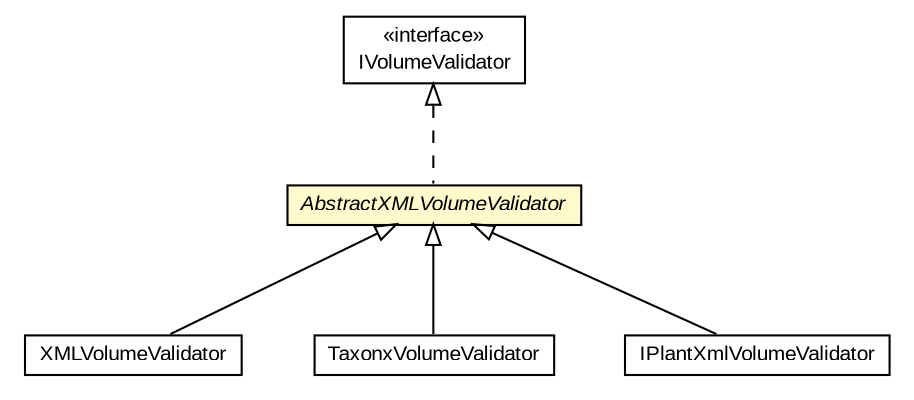 #!/usr/local/bin/dot
#
# Class diagram 
# Generated by UMLGraph version R5_6-24-gf6e263 (http://www.umlgraph.org/)
#

digraph G {
	edge [fontname="arial",fontsize=10,labelfontname="arial",labelfontsize=10];
	node [fontname="arial",fontsize=10,shape=plaintext];
	nodesep=0.25;
	ranksep=0.5;
	// edu.arizona.biosemantics.semanticmarkup.io.validate.IVolumeValidator
	c31836 [label=<<table title="edu.arizona.biosemantics.semanticmarkup.io.validate.IVolumeValidator" border="0" cellborder="1" cellspacing="0" cellpadding="2" port="p" href="./IVolumeValidator.html">
		<tr><td><table border="0" cellspacing="0" cellpadding="1">
<tr><td align="center" balign="center"> &#171;interface&#187; </td></tr>
<tr><td align="center" balign="center"> IVolumeValidator </td></tr>
		</table></td></tr>
		</table>>, URL="./IVolumeValidator.html", fontname="arial", fontcolor="black", fontsize=10.0];
	// edu.arizona.biosemantics.semanticmarkup.io.validate.AbstractXMLVolumeValidator
	c31837 [label=<<table title="edu.arizona.biosemantics.semanticmarkup.io.validate.AbstractXMLVolumeValidator" border="0" cellborder="1" cellspacing="0" cellpadding="2" port="p" bgcolor="lemonChiffon" href="./AbstractXMLVolumeValidator.html">
		<tr><td><table border="0" cellspacing="0" cellpadding="1">
<tr><td align="center" balign="center"><font face="arial italic"> AbstractXMLVolumeValidator </font></td></tr>
		</table></td></tr>
		</table>>, URL="./AbstractXMLVolumeValidator.html", fontname="arial", fontcolor="black", fontsize=10.0];
	// edu.arizona.biosemantics.semanticmarkup.io.validate.lib.XMLVolumeValidator
	c31838 [label=<<table title="edu.arizona.biosemantics.semanticmarkup.io.validate.lib.XMLVolumeValidator" border="0" cellborder="1" cellspacing="0" cellpadding="2" port="p" href="./lib/XMLVolumeValidator.html">
		<tr><td><table border="0" cellspacing="0" cellpadding="1">
<tr><td align="center" balign="center"> XMLVolumeValidator </td></tr>
		</table></td></tr>
		</table>>, URL="./lib/XMLVolumeValidator.html", fontname="arial", fontcolor="black", fontsize=10.0];
	// edu.arizona.biosemantics.semanticmarkup.io.validate.lib.TaxonxVolumeValidator
	c31840 [label=<<table title="edu.arizona.biosemantics.semanticmarkup.io.validate.lib.TaxonxVolumeValidator" border="0" cellborder="1" cellspacing="0" cellpadding="2" port="p" href="./lib/TaxonxVolumeValidator.html">
		<tr><td><table border="0" cellspacing="0" cellpadding="1">
<tr><td align="center" balign="center"> TaxonxVolumeValidator </td></tr>
		</table></td></tr>
		</table>>, URL="./lib/TaxonxVolumeValidator.html", fontname="arial", fontcolor="black", fontsize=10.0];
	// edu.arizona.biosemantics.semanticmarkup.io.validate.lib.IPlantXmlVolumeValidator
	c31841 [label=<<table title="edu.arizona.biosemantics.semanticmarkup.io.validate.lib.IPlantXmlVolumeValidator" border="0" cellborder="1" cellspacing="0" cellpadding="2" port="p" href="./lib/IPlantXmlVolumeValidator.html">
		<tr><td><table border="0" cellspacing="0" cellpadding="1">
<tr><td align="center" balign="center"> IPlantXmlVolumeValidator </td></tr>
		</table></td></tr>
		</table>>, URL="./lib/IPlantXmlVolumeValidator.html", fontname="arial", fontcolor="black", fontsize=10.0];
	//edu.arizona.biosemantics.semanticmarkup.io.validate.AbstractXMLVolumeValidator implements edu.arizona.biosemantics.semanticmarkup.io.validate.IVolumeValidator
	c31836:p -> c31837:p [dir=back,arrowtail=empty,style=dashed];
	//edu.arizona.biosemantics.semanticmarkup.io.validate.lib.XMLVolumeValidator extends edu.arizona.biosemantics.semanticmarkup.io.validate.AbstractXMLVolumeValidator
	c31837:p -> c31838:p [dir=back,arrowtail=empty];
	//edu.arizona.biosemantics.semanticmarkup.io.validate.lib.TaxonxVolumeValidator extends edu.arizona.biosemantics.semanticmarkup.io.validate.AbstractXMLVolumeValidator
	c31837:p -> c31840:p [dir=back,arrowtail=empty];
	//edu.arizona.biosemantics.semanticmarkup.io.validate.lib.IPlantXmlVolumeValidator extends edu.arizona.biosemantics.semanticmarkup.io.validate.AbstractXMLVolumeValidator
	c31837:p -> c31841:p [dir=back,arrowtail=empty];
}


